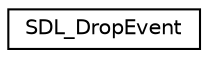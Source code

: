 digraph "Graphical Class Hierarchy"
{
 // LATEX_PDF_SIZE
  edge [fontname="Helvetica",fontsize="10",labelfontname="Helvetica",labelfontsize="10"];
  node [fontname="Helvetica",fontsize="10",shape=record];
  rankdir="LR";
  Node0 [label="SDL_DropEvent",height=0.2,width=0.4,color="black", fillcolor="white", style="filled",URL="$structSDL__DropEvent.html",tooltip="An event used to request a file open by the system (event.drop.*) This event is enabled by default,..."];
}

